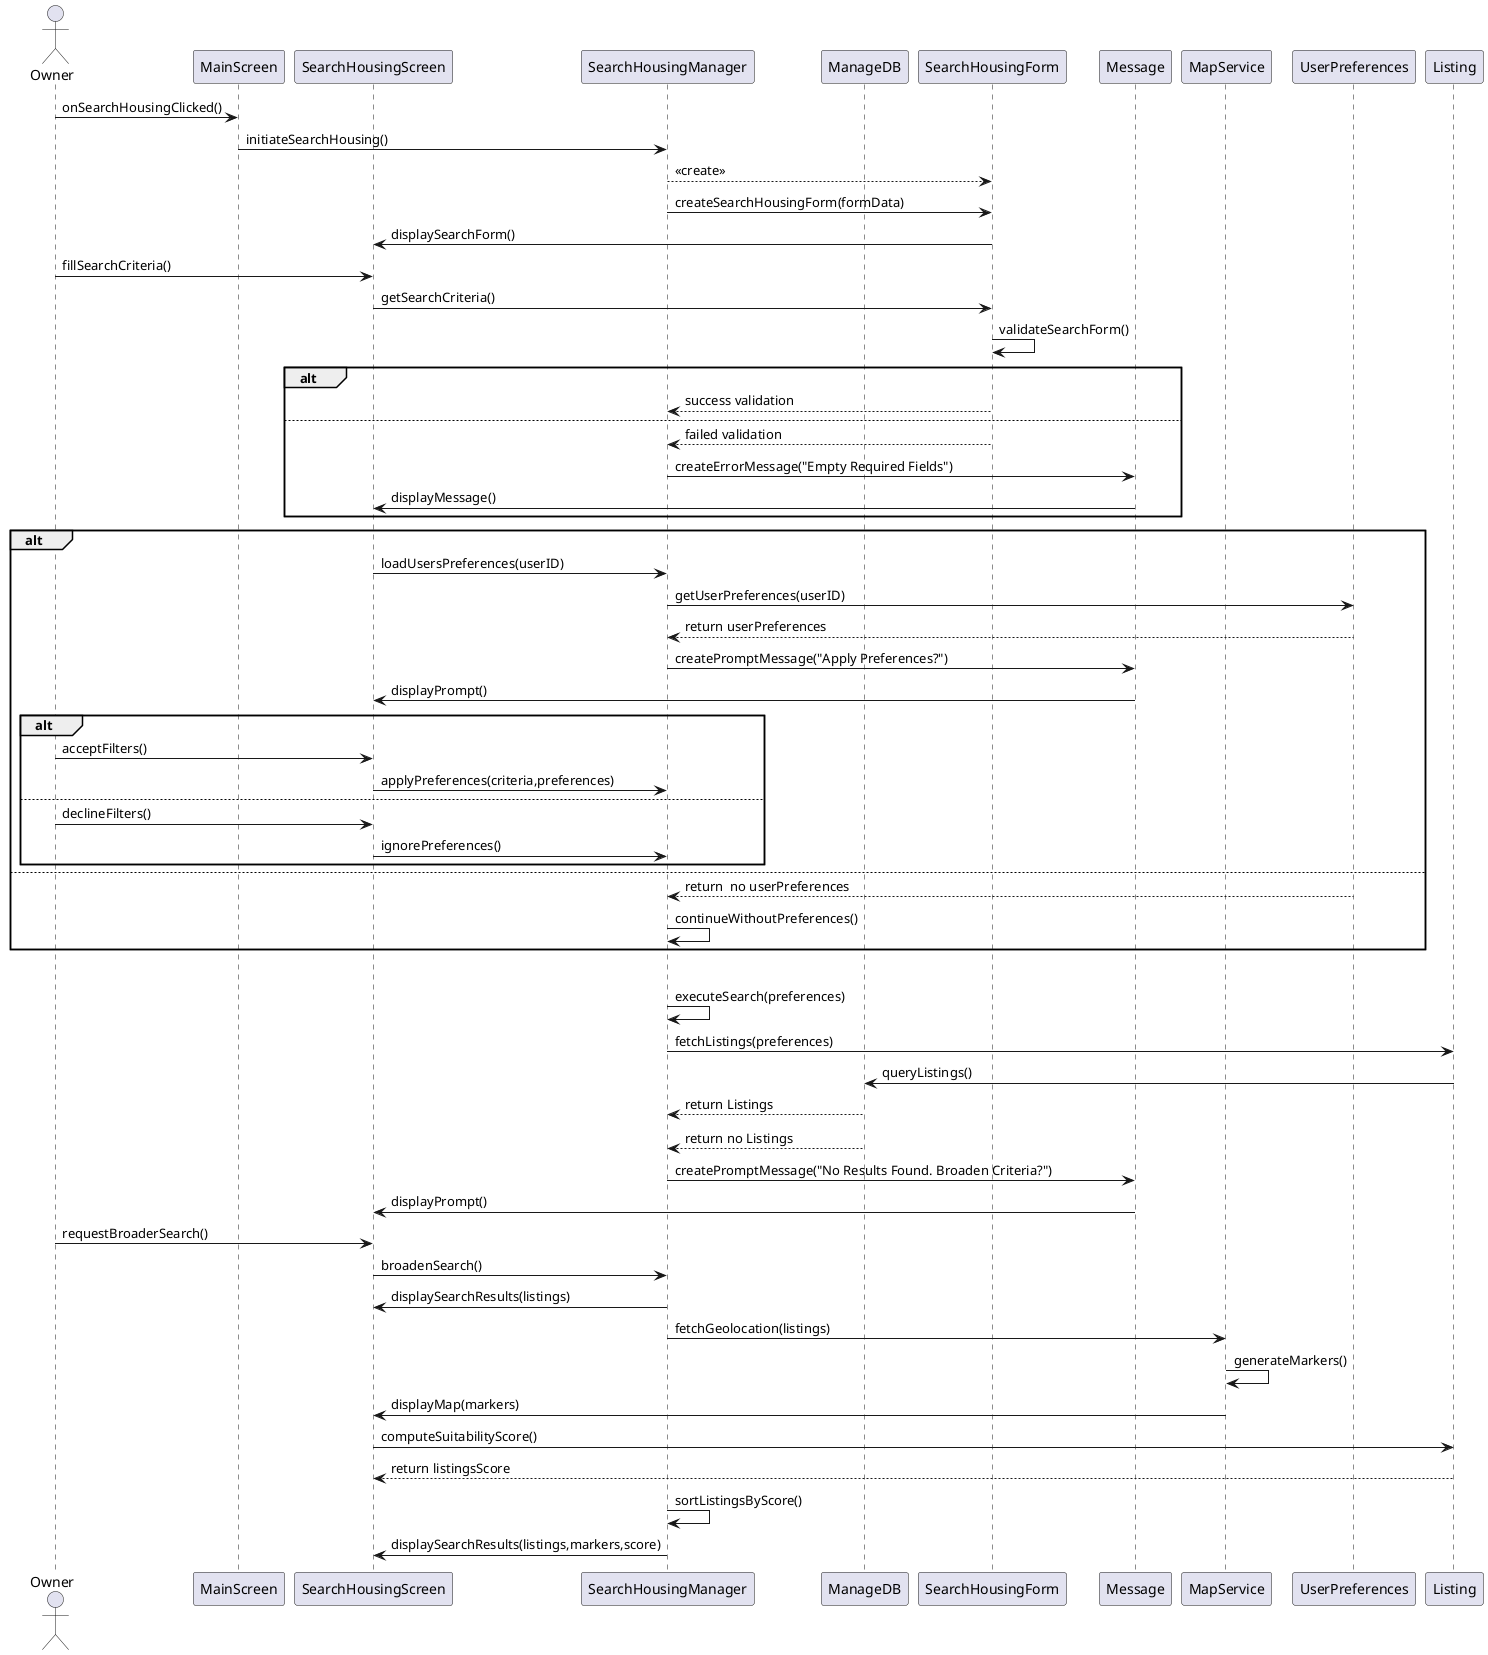 @startuml

actor "Owner" as Owner
participant "MainScreen" as MainScreen
participant "SearchHousingScreen" as SearchHousingScreen
participant "SearchHousingManager" as SearchHousingManager
participant "ManageDB" as ManageDB
participant "SearchHousingForm" as SearchHousingForm
participant "Message" as Message
participant "MapService" as MapService
participant "UserPreferences" as UserPreferences
participant "Listing" as Listing

Owner -> MainScreen : onSearchHousingClicked()
MainScreen -> SearchHousingManager : initiateSearchHousing()
SearchHousingManager --> SearchHousingForm : <<create>>
SearchHousingManager -> SearchHousingForm : createSearchHousingForm(formData)
SearchHousingForm -> SearchHousingScreen : displaySearchForm()
Owner -> SearchHousingScreen : fillSearchCriteria()
SearchHousingScreen -> SearchHousingForm :getSearchCriteria()
SearchHousingForm -> SearchHousingForm : validateSearchForm()
alt
SearchHousingForm --> SearchHousingManager : success validation
else
SearchHousingForm --> SearchHousingManager : failed validation
SearchHousingManager -> Message : createErrorMessage("Empty Required Fields")
Message -> SearchHousingScreen : displayMessage()
end

alt
SearchHousingScreen -> SearchHousingManager : loadUsersPreferences(userID)
SearchHousingManager -> UserPreferences : getUserPreferences(userID)
UserPreferences --> SearchHousingManager : return userPreferences
SearchHousingManager -> Message : createPromptMessage("Apply Preferences?")
Message -> SearchHousingScreen : displayPrompt()

    alt
    Owner -> SearchHousingScreen : acceptFilters()
    SearchHousingScreen -> SearchHousingManager : applyPreferences(criteria,preferences)
    else
    Owner -> SearchHousingScreen : declineFilters()
    SearchHousingScreen -> SearchHousingManager : ignorePreferences()
    end

else
UserPreferences --> SearchHousingManager : return  no userPreferences
SearchHousingManager -> SearchHousingManager : continueWithoutPreferences()
end

alt
SearchHousingManager -> SearchHousingManager : executeSearch(preferences)
SearchHousingManager -> Listing : fetchListings(preferences)
Listing -> ManageDB : queryListings()
ManageDB --> SearchHousingManager : return Listings
else
ManageDB --> SearchHousingManager : return no Listings
SearchHousingManager -> Message : createPromptMessage("No Results Found. Broaden Criteria?")
Message -> SearchHousingScreen : displayPrompt()
Owner -> SearchHousingScreen : requestBroaderSearch()
SearchHousingScreen -> SearchHousingManager : broadenSearch()
SearchHousingManager ->  SearchHousingScreen : displaySearchResults(listings)

SearchHousingManager -> MapService : fetchGeolocation(listings)
MapService -> MapService : generateMarkers()
MapService -> SearchHousingScreen : displayMap(markers)
SearchHousingScreen -> Listing : computeSuitabilityScore()
Listing -->  SearchHousingScreen : return listingsScore
SearchHousingManager ->SearchHousingManager : sortListingsByScore()
SearchHousingManager -> SearchHousingScreen : displaySearchResults(listings,markers,score)
@enduml